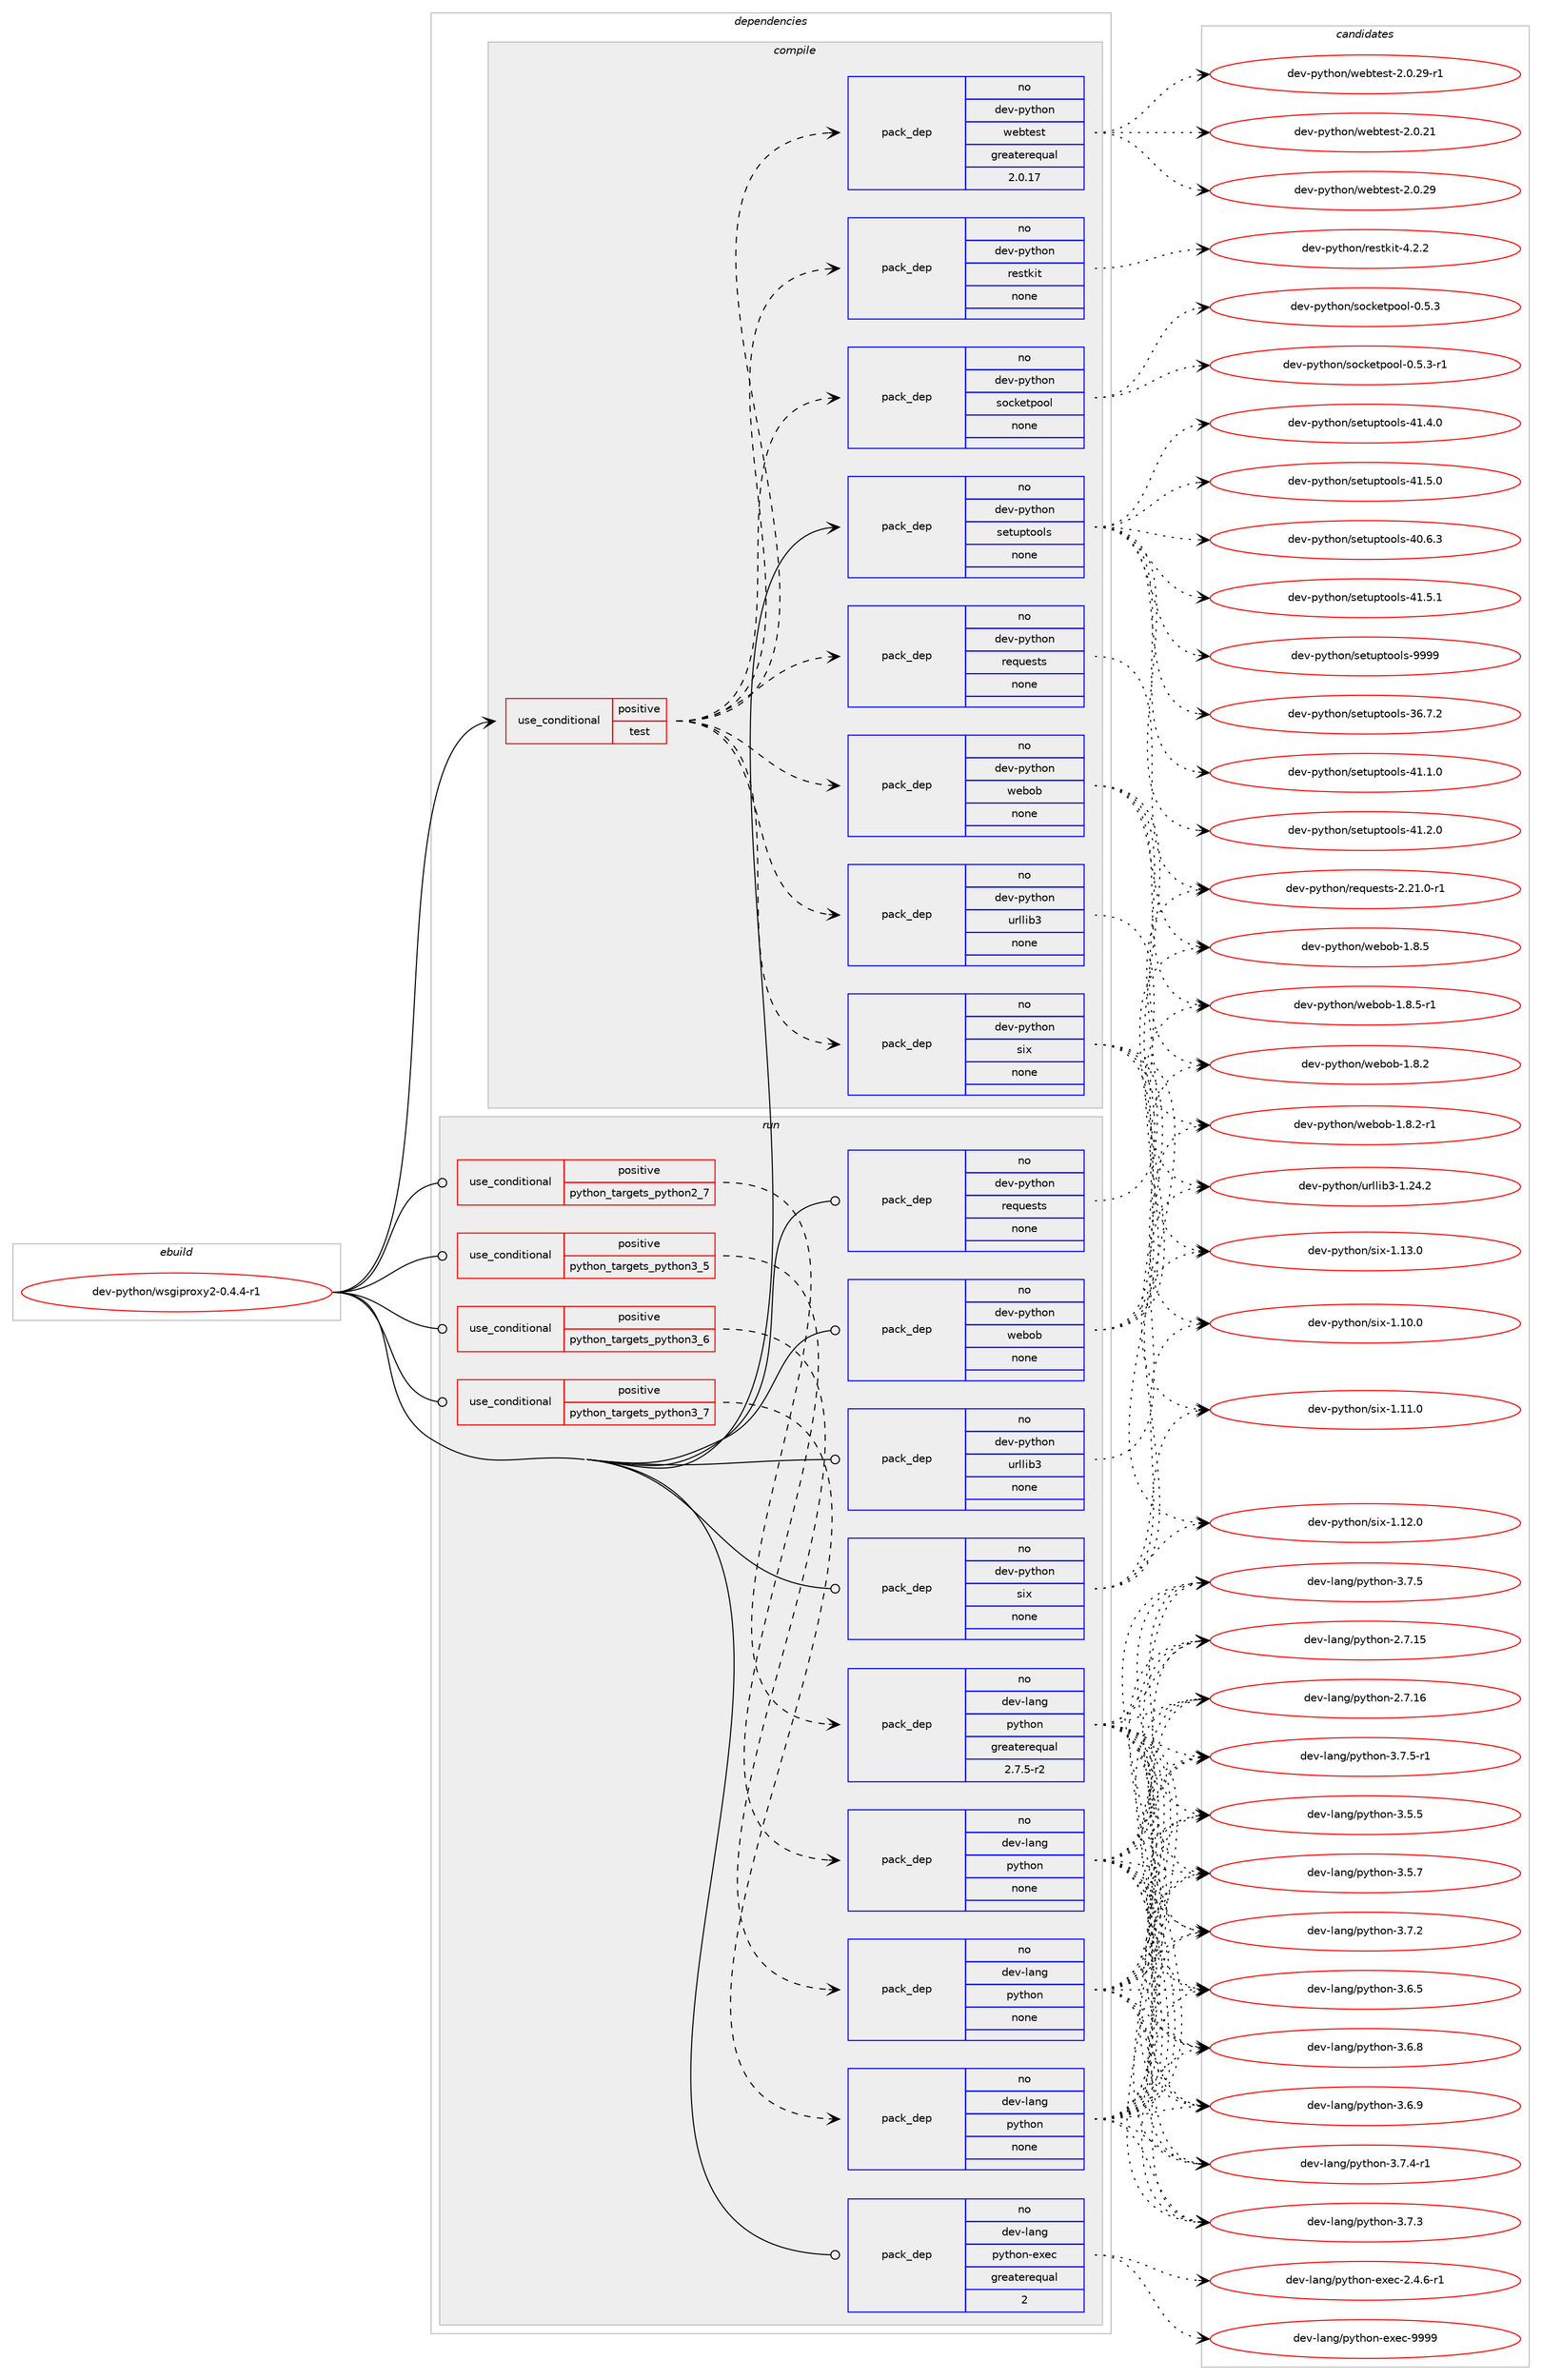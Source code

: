 digraph prolog {

# *************
# Graph options
# *************

newrank=true;
concentrate=true;
compound=true;
graph [rankdir=LR,fontname=Helvetica,fontsize=10,ranksep=1.5];#, ranksep=2.5, nodesep=0.2];
edge  [arrowhead=vee];
node  [fontname=Helvetica,fontsize=10];

# **********
# The ebuild
# **********

subgraph cluster_leftcol {
color=gray;
rank=same;
label=<<i>ebuild</i>>;
id [label="dev-python/wsgiproxy2-0.4.4-r1", color=red, width=4, href="../dev-python/wsgiproxy2-0.4.4-r1.svg"];
}

# ****************
# The dependencies
# ****************

subgraph cluster_midcol {
color=gray;
label=<<i>dependencies</i>>;
subgraph cluster_compile {
fillcolor="#eeeeee";
style=filled;
label=<<i>compile</i>>;
subgraph cond151573 {
dependency644256 [label=<<TABLE BORDER="0" CELLBORDER="1" CELLSPACING="0" CELLPADDING="4"><TR><TD ROWSPAN="3" CELLPADDING="10">use_conditional</TD></TR><TR><TD>positive</TD></TR><TR><TD>test</TD></TR></TABLE>>, shape=none, color=red];
subgraph pack480794 {
dependency644257 [label=<<TABLE BORDER="0" CELLBORDER="1" CELLSPACING="0" CELLPADDING="4" WIDTH="220"><TR><TD ROWSPAN="6" CELLPADDING="30">pack_dep</TD></TR><TR><TD WIDTH="110">no</TD></TR><TR><TD>dev-python</TD></TR><TR><TD>urllib3</TD></TR><TR><TD>none</TD></TR><TR><TD></TD></TR></TABLE>>, shape=none, color=blue];
}
dependency644256:e -> dependency644257:w [weight=20,style="dashed",arrowhead="vee"];
subgraph pack480795 {
dependency644258 [label=<<TABLE BORDER="0" CELLBORDER="1" CELLSPACING="0" CELLPADDING="4" WIDTH="220"><TR><TD ROWSPAN="6" CELLPADDING="30">pack_dep</TD></TR><TR><TD WIDTH="110">no</TD></TR><TR><TD>dev-python</TD></TR><TR><TD>requests</TD></TR><TR><TD>none</TD></TR><TR><TD></TD></TR></TABLE>>, shape=none, color=blue];
}
dependency644256:e -> dependency644258:w [weight=20,style="dashed",arrowhead="vee"];
subgraph pack480796 {
dependency644259 [label=<<TABLE BORDER="0" CELLBORDER="1" CELLSPACING="0" CELLPADDING="4" WIDTH="220"><TR><TD ROWSPAN="6" CELLPADDING="30">pack_dep</TD></TR><TR><TD WIDTH="110">no</TD></TR><TR><TD>dev-python</TD></TR><TR><TD>webob</TD></TR><TR><TD>none</TD></TR><TR><TD></TD></TR></TABLE>>, shape=none, color=blue];
}
dependency644256:e -> dependency644259:w [weight=20,style="dashed",arrowhead="vee"];
subgraph pack480797 {
dependency644260 [label=<<TABLE BORDER="0" CELLBORDER="1" CELLSPACING="0" CELLPADDING="4" WIDTH="220"><TR><TD ROWSPAN="6" CELLPADDING="30">pack_dep</TD></TR><TR><TD WIDTH="110">no</TD></TR><TR><TD>dev-python</TD></TR><TR><TD>six</TD></TR><TR><TD>none</TD></TR><TR><TD></TD></TR></TABLE>>, shape=none, color=blue];
}
dependency644256:e -> dependency644260:w [weight=20,style="dashed",arrowhead="vee"];
subgraph pack480798 {
dependency644261 [label=<<TABLE BORDER="0" CELLBORDER="1" CELLSPACING="0" CELLPADDING="4" WIDTH="220"><TR><TD ROWSPAN="6" CELLPADDING="30">pack_dep</TD></TR><TR><TD WIDTH="110">no</TD></TR><TR><TD>dev-python</TD></TR><TR><TD>webtest</TD></TR><TR><TD>greaterequal</TD></TR><TR><TD>2.0.17</TD></TR></TABLE>>, shape=none, color=blue];
}
dependency644256:e -> dependency644261:w [weight=20,style="dashed",arrowhead="vee"];
subgraph pack480799 {
dependency644262 [label=<<TABLE BORDER="0" CELLBORDER="1" CELLSPACING="0" CELLPADDING="4" WIDTH="220"><TR><TD ROWSPAN="6" CELLPADDING="30">pack_dep</TD></TR><TR><TD WIDTH="110">no</TD></TR><TR><TD>dev-python</TD></TR><TR><TD>socketpool</TD></TR><TR><TD>none</TD></TR><TR><TD></TD></TR></TABLE>>, shape=none, color=blue];
}
dependency644256:e -> dependency644262:w [weight=20,style="dashed",arrowhead="vee"];
subgraph pack480800 {
dependency644263 [label=<<TABLE BORDER="0" CELLBORDER="1" CELLSPACING="0" CELLPADDING="4" WIDTH="220"><TR><TD ROWSPAN="6" CELLPADDING="30">pack_dep</TD></TR><TR><TD WIDTH="110">no</TD></TR><TR><TD>dev-python</TD></TR><TR><TD>restkit</TD></TR><TR><TD>none</TD></TR><TR><TD></TD></TR></TABLE>>, shape=none, color=blue];
}
dependency644256:e -> dependency644263:w [weight=20,style="dashed",arrowhead="vee"];
}
id:e -> dependency644256:w [weight=20,style="solid",arrowhead="vee"];
subgraph pack480801 {
dependency644264 [label=<<TABLE BORDER="0" CELLBORDER="1" CELLSPACING="0" CELLPADDING="4" WIDTH="220"><TR><TD ROWSPAN="6" CELLPADDING="30">pack_dep</TD></TR><TR><TD WIDTH="110">no</TD></TR><TR><TD>dev-python</TD></TR><TR><TD>setuptools</TD></TR><TR><TD>none</TD></TR><TR><TD></TD></TR></TABLE>>, shape=none, color=blue];
}
id:e -> dependency644264:w [weight=20,style="solid",arrowhead="vee"];
}
subgraph cluster_compileandrun {
fillcolor="#eeeeee";
style=filled;
label=<<i>compile and run</i>>;
}
subgraph cluster_run {
fillcolor="#eeeeee";
style=filled;
label=<<i>run</i>>;
subgraph cond151574 {
dependency644265 [label=<<TABLE BORDER="0" CELLBORDER="1" CELLSPACING="0" CELLPADDING="4"><TR><TD ROWSPAN="3" CELLPADDING="10">use_conditional</TD></TR><TR><TD>positive</TD></TR><TR><TD>python_targets_python2_7</TD></TR></TABLE>>, shape=none, color=red];
subgraph pack480802 {
dependency644266 [label=<<TABLE BORDER="0" CELLBORDER="1" CELLSPACING="0" CELLPADDING="4" WIDTH="220"><TR><TD ROWSPAN="6" CELLPADDING="30">pack_dep</TD></TR><TR><TD WIDTH="110">no</TD></TR><TR><TD>dev-lang</TD></TR><TR><TD>python</TD></TR><TR><TD>greaterequal</TD></TR><TR><TD>2.7.5-r2</TD></TR></TABLE>>, shape=none, color=blue];
}
dependency644265:e -> dependency644266:w [weight=20,style="dashed",arrowhead="vee"];
}
id:e -> dependency644265:w [weight=20,style="solid",arrowhead="odot"];
subgraph cond151575 {
dependency644267 [label=<<TABLE BORDER="0" CELLBORDER="1" CELLSPACING="0" CELLPADDING="4"><TR><TD ROWSPAN="3" CELLPADDING="10">use_conditional</TD></TR><TR><TD>positive</TD></TR><TR><TD>python_targets_python3_5</TD></TR></TABLE>>, shape=none, color=red];
subgraph pack480803 {
dependency644268 [label=<<TABLE BORDER="0" CELLBORDER="1" CELLSPACING="0" CELLPADDING="4" WIDTH="220"><TR><TD ROWSPAN="6" CELLPADDING="30">pack_dep</TD></TR><TR><TD WIDTH="110">no</TD></TR><TR><TD>dev-lang</TD></TR><TR><TD>python</TD></TR><TR><TD>none</TD></TR><TR><TD></TD></TR></TABLE>>, shape=none, color=blue];
}
dependency644267:e -> dependency644268:w [weight=20,style="dashed",arrowhead="vee"];
}
id:e -> dependency644267:w [weight=20,style="solid",arrowhead="odot"];
subgraph cond151576 {
dependency644269 [label=<<TABLE BORDER="0" CELLBORDER="1" CELLSPACING="0" CELLPADDING="4"><TR><TD ROWSPAN="3" CELLPADDING="10">use_conditional</TD></TR><TR><TD>positive</TD></TR><TR><TD>python_targets_python3_6</TD></TR></TABLE>>, shape=none, color=red];
subgraph pack480804 {
dependency644270 [label=<<TABLE BORDER="0" CELLBORDER="1" CELLSPACING="0" CELLPADDING="4" WIDTH="220"><TR><TD ROWSPAN="6" CELLPADDING="30">pack_dep</TD></TR><TR><TD WIDTH="110">no</TD></TR><TR><TD>dev-lang</TD></TR><TR><TD>python</TD></TR><TR><TD>none</TD></TR><TR><TD></TD></TR></TABLE>>, shape=none, color=blue];
}
dependency644269:e -> dependency644270:w [weight=20,style="dashed",arrowhead="vee"];
}
id:e -> dependency644269:w [weight=20,style="solid",arrowhead="odot"];
subgraph cond151577 {
dependency644271 [label=<<TABLE BORDER="0" CELLBORDER="1" CELLSPACING="0" CELLPADDING="4"><TR><TD ROWSPAN="3" CELLPADDING="10">use_conditional</TD></TR><TR><TD>positive</TD></TR><TR><TD>python_targets_python3_7</TD></TR></TABLE>>, shape=none, color=red];
subgraph pack480805 {
dependency644272 [label=<<TABLE BORDER="0" CELLBORDER="1" CELLSPACING="0" CELLPADDING="4" WIDTH="220"><TR><TD ROWSPAN="6" CELLPADDING="30">pack_dep</TD></TR><TR><TD WIDTH="110">no</TD></TR><TR><TD>dev-lang</TD></TR><TR><TD>python</TD></TR><TR><TD>none</TD></TR><TR><TD></TD></TR></TABLE>>, shape=none, color=blue];
}
dependency644271:e -> dependency644272:w [weight=20,style="dashed",arrowhead="vee"];
}
id:e -> dependency644271:w [weight=20,style="solid",arrowhead="odot"];
subgraph pack480806 {
dependency644273 [label=<<TABLE BORDER="0" CELLBORDER="1" CELLSPACING="0" CELLPADDING="4" WIDTH="220"><TR><TD ROWSPAN="6" CELLPADDING="30">pack_dep</TD></TR><TR><TD WIDTH="110">no</TD></TR><TR><TD>dev-lang</TD></TR><TR><TD>python-exec</TD></TR><TR><TD>greaterequal</TD></TR><TR><TD>2</TD></TR></TABLE>>, shape=none, color=blue];
}
id:e -> dependency644273:w [weight=20,style="solid",arrowhead="odot"];
subgraph pack480807 {
dependency644274 [label=<<TABLE BORDER="0" CELLBORDER="1" CELLSPACING="0" CELLPADDING="4" WIDTH="220"><TR><TD ROWSPAN="6" CELLPADDING="30">pack_dep</TD></TR><TR><TD WIDTH="110">no</TD></TR><TR><TD>dev-python</TD></TR><TR><TD>requests</TD></TR><TR><TD>none</TD></TR><TR><TD></TD></TR></TABLE>>, shape=none, color=blue];
}
id:e -> dependency644274:w [weight=20,style="solid",arrowhead="odot"];
subgraph pack480808 {
dependency644275 [label=<<TABLE BORDER="0" CELLBORDER="1" CELLSPACING="0" CELLPADDING="4" WIDTH="220"><TR><TD ROWSPAN="6" CELLPADDING="30">pack_dep</TD></TR><TR><TD WIDTH="110">no</TD></TR><TR><TD>dev-python</TD></TR><TR><TD>six</TD></TR><TR><TD>none</TD></TR><TR><TD></TD></TR></TABLE>>, shape=none, color=blue];
}
id:e -> dependency644275:w [weight=20,style="solid",arrowhead="odot"];
subgraph pack480809 {
dependency644276 [label=<<TABLE BORDER="0" CELLBORDER="1" CELLSPACING="0" CELLPADDING="4" WIDTH="220"><TR><TD ROWSPAN="6" CELLPADDING="30">pack_dep</TD></TR><TR><TD WIDTH="110">no</TD></TR><TR><TD>dev-python</TD></TR><TR><TD>urllib3</TD></TR><TR><TD>none</TD></TR><TR><TD></TD></TR></TABLE>>, shape=none, color=blue];
}
id:e -> dependency644276:w [weight=20,style="solid",arrowhead="odot"];
subgraph pack480810 {
dependency644277 [label=<<TABLE BORDER="0" CELLBORDER="1" CELLSPACING="0" CELLPADDING="4" WIDTH="220"><TR><TD ROWSPAN="6" CELLPADDING="30">pack_dep</TD></TR><TR><TD WIDTH="110">no</TD></TR><TR><TD>dev-python</TD></TR><TR><TD>webob</TD></TR><TR><TD>none</TD></TR><TR><TD></TD></TR></TABLE>>, shape=none, color=blue];
}
id:e -> dependency644277:w [weight=20,style="solid",arrowhead="odot"];
}
}

# **************
# The candidates
# **************

subgraph cluster_choices {
rank=same;
color=gray;
label=<<i>candidates</i>>;

subgraph choice480794 {
color=black;
nodesep=1;
choice1001011184511212111610411111047117114108108105985145494650524650 [label="dev-python/urllib3-1.24.2", color=red, width=4,href="../dev-python/urllib3-1.24.2.svg"];
dependency644257:e -> choice1001011184511212111610411111047117114108108105985145494650524650:w [style=dotted,weight="100"];
}
subgraph choice480795 {
color=black;
nodesep=1;
choice1001011184511212111610411111047114101113117101115116115455046504946484511449 [label="dev-python/requests-2.21.0-r1", color=red, width=4,href="../dev-python/requests-2.21.0-r1.svg"];
dependency644258:e -> choice1001011184511212111610411111047114101113117101115116115455046504946484511449:w [style=dotted,weight="100"];
}
subgraph choice480796 {
color=black;
nodesep=1;
choice10010111845112121116104111110471191019811198454946564650 [label="dev-python/webob-1.8.2", color=red, width=4,href="../dev-python/webob-1.8.2.svg"];
choice100101118451121211161041111104711910198111984549465646504511449 [label="dev-python/webob-1.8.2-r1", color=red, width=4,href="../dev-python/webob-1.8.2-r1.svg"];
choice10010111845112121116104111110471191019811198454946564653 [label="dev-python/webob-1.8.5", color=red, width=4,href="../dev-python/webob-1.8.5.svg"];
choice100101118451121211161041111104711910198111984549465646534511449 [label="dev-python/webob-1.8.5-r1", color=red, width=4,href="../dev-python/webob-1.8.5-r1.svg"];
dependency644259:e -> choice10010111845112121116104111110471191019811198454946564650:w [style=dotted,weight="100"];
dependency644259:e -> choice100101118451121211161041111104711910198111984549465646504511449:w [style=dotted,weight="100"];
dependency644259:e -> choice10010111845112121116104111110471191019811198454946564653:w [style=dotted,weight="100"];
dependency644259:e -> choice100101118451121211161041111104711910198111984549465646534511449:w [style=dotted,weight="100"];
}
subgraph choice480797 {
color=black;
nodesep=1;
choice100101118451121211161041111104711510512045494649484648 [label="dev-python/six-1.10.0", color=red, width=4,href="../dev-python/six-1.10.0.svg"];
choice100101118451121211161041111104711510512045494649494648 [label="dev-python/six-1.11.0", color=red, width=4,href="../dev-python/six-1.11.0.svg"];
choice100101118451121211161041111104711510512045494649504648 [label="dev-python/six-1.12.0", color=red, width=4,href="../dev-python/six-1.12.0.svg"];
choice100101118451121211161041111104711510512045494649514648 [label="dev-python/six-1.13.0", color=red, width=4,href="../dev-python/six-1.13.0.svg"];
dependency644260:e -> choice100101118451121211161041111104711510512045494649484648:w [style=dotted,weight="100"];
dependency644260:e -> choice100101118451121211161041111104711510512045494649494648:w [style=dotted,weight="100"];
dependency644260:e -> choice100101118451121211161041111104711510512045494649504648:w [style=dotted,weight="100"];
dependency644260:e -> choice100101118451121211161041111104711510512045494649514648:w [style=dotted,weight="100"];
}
subgraph choice480798 {
color=black;
nodesep=1;
choice10010111845112121116104111110471191019811610111511645504648465049 [label="dev-python/webtest-2.0.21", color=red, width=4,href="../dev-python/webtest-2.0.21.svg"];
choice10010111845112121116104111110471191019811610111511645504648465057 [label="dev-python/webtest-2.0.29", color=red, width=4,href="../dev-python/webtest-2.0.29.svg"];
choice100101118451121211161041111104711910198116101115116455046484650574511449 [label="dev-python/webtest-2.0.29-r1", color=red, width=4,href="../dev-python/webtest-2.0.29-r1.svg"];
dependency644261:e -> choice10010111845112121116104111110471191019811610111511645504648465049:w [style=dotted,weight="100"];
dependency644261:e -> choice10010111845112121116104111110471191019811610111511645504648465057:w [style=dotted,weight="100"];
dependency644261:e -> choice100101118451121211161041111104711910198116101115116455046484650574511449:w [style=dotted,weight="100"];
}
subgraph choice480799 {
color=black;
nodesep=1;
choice100101118451121211161041111104711511199107101116112111111108454846534651 [label="dev-python/socketpool-0.5.3", color=red, width=4,href="../dev-python/socketpool-0.5.3.svg"];
choice1001011184511212111610411111047115111991071011161121111111084548465346514511449 [label="dev-python/socketpool-0.5.3-r1", color=red, width=4,href="../dev-python/socketpool-0.5.3-r1.svg"];
dependency644262:e -> choice100101118451121211161041111104711511199107101116112111111108454846534651:w [style=dotted,weight="100"];
dependency644262:e -> choice1001011184511212111610411111047115111991071011161121111111084548465346514511449:w [style=dotted,weight="100"];
}
subgraph choice480800 {
color=black;
nodesep=1;
choice1001011184511212111610411111047114101115116107105116455246504650 [label="dev-python/restkit-4.2.2", color=red, width=4,href="../dev-python/restkit-4.2.2.svg"];
dependency644263:e -> choice1001011184511212111610411111047114101115116107105116455246504650:w [style=dotted,weight="100"];
}
subgraph choice480801 {
color=black;
nodesep=1;
choice100101118451121211161041111104711510111611711211611111110811545515446554650 [label="dev-python/setuptools-36.7.2", color=red, width=4,href="../dev-python/setuptools-36.7.2.svg"];
choice100101118451121211161041111104711510111611711211611111110811545524846544651 [label="dev-python/setuptools-40.6.3", color=red, width=4,href="../dev-python/setuptools-40.6.3.svg"];
choice100101118451121211161041111104711510111611711211611111110811545524946494648 [label="dev-python/setuptools-41.1.0", color=red, width=4,href="../dev-python/setuptools-41.1.0.svg"];
choice100101118451121211161041111104711510111611711211611111110811545524946504648 [label="dev-python/setuptools-41.2.0", color=red, width=4,href="../dev-python/setuptools-41.2.0.svg"];
choice100101118451121211161041111104711510111611711211611111110811545524946524648 [label="dev-python/setuptools-41.4.0", color=red, width=4,href="../dev-python/setuptools-41.4.0.svg"];
choice100101118451121211161041111104711510111611711211611111110811545524946534648 [label="dev-python/setuptools-41.5.0", color=red, width=4,href="../dev-python/setuptools-41.5.0.svg"];
choice100101118451121211161041111104711510111611711211611111110811545524946534649 [label="dev-python/setuptools-41.5.1", color=red, width=4,href="../dev-python/setuptools-41.5.1.svg"];
choice10010111845112121116104111110471151011161171121161111111081154557575757 [label="dev-python/setuptools-9999", color=red, width=4,href="../dev-python/setuptools-9999.svg"];
dependency644264:e -> choice100101118451121211161041111104711510111611711211611111110811545515446554650:w [style=dotted,weight="100"];
dependency644264:e -> choice100101118451121211161041111104711510111611711211611111110811545524846544651:w [style=dotted,weight="100"];
dependency644264:e -> choice100101118451121211161041111104711510111611711211611111110811545524946494648:w [style=dotted,weight="100"];
dependency644264:e -> choice100101118451121211161041111104711510111611711211611111110811545524946504648:w [style=dotted,weight="100"];
dependency644264:e -> choice100101118451121211161041111104711510111611711211611111110811545524946524648:w [style=dotted,weight="100"];
dependency644264:e -> choice100101118451121211161041111104711510111611711211611111110811545524946534648:w [style=dotted,weight="100"];
dependency644264:e -> choice100101118451121211161041111104711510111611711211611111110811545524946534649:w [style=dotted,weight="100"];
dependency644264:e -> choice10010111845112121116104111110471151011161171121161111111081154557575757:w [style=dotted,weight="100"];
}
subgraph choice480802 {
color=black;
nodesep=1;
choice10010111845108971101034711212111610411111045504655464953 [label="dev-lang/python-2.7.15", color=red, width=4,href="../dev-lang/python-2.7.15.svg"];
choice10010111845108971101034711212111610411111045504655464954 [label="dev-lang/python-2.7.16", color=red, width=4,href="../dev-lang/python-2.7.16.svg"];
choice100101118451089711010347112121116104111110455146534653 [label="dev-lang/python-3.5.5", color=red, width=4,href="../dev-lang/python-3.5.5.svg"];
choice100101118451089711010347112121116104111110455146534655 [label="dev-lang/python-3.5.7", color=red, width=4,href="../dev-lang/python-3.5.7.svg"];
choice100101118451089711010347112121116104111110455146544653 [label="dev-lang/python-3.6.5", color=red, width=4,href="../dev-lang/python-3.6.5.svg"];
choice100101118451089711010347112121116104111110455146544656 [label="dev-lang/python-3.6.8", color=red, width=4,href="../dev-lang/python-3.6.8.svg"];
choice100101118451089711010347112121116104111110455146544657 [label="dev-lang/python-3.6.9", color=red, width=4,href="../dev-lang/python-3.6.9.svg"];
choice100101118451089711010347112121116104111110455146554650 [label="dev-lang/python-3.7.2", color=red, width=4,href="../dev-lang/python-3.7.2.svg"];
choice100101118451089711010347112121116104111110455146554651 [label="dev-lang/python-3.7.3", color=red, width=4,href="../dev-lang/python-3.7.3.svg"];
choice1001011184510897110103471121211161041111104551465546524511449 [label="dev-lang/python-3.7.4-r1", color=red, width=4,href="../dev-lang/python-3.7.4-r1.svg"];
choice100101118451089711010347112121116104111110455146554653 [label="dev-lang/python-3.7.5", color=red, width=4,href="../dev-lang/python-3.7.5.svg"];
choice1001011184510897110103471121211161041111104551465546534511449 [label="dev-lang/python-3.7.5-r1", color=red, width=4,href="../dev-lang/python-3.7.5-r1.svg"];
dependency644266:e -> choice10010111845108971101034711212111610411111045504655464953:w [style=dotted,weight="100"];
dependency644266:e -> choice10010111845108971101034711212111610411111045504655464954:w [style=dotted,weight="100"];
dependency644266:e -> choice100101118451089711010347112121116104111110455146534653:w [style=dotted,weight="100"];
dependency644266:e -> choice100101118451089711010347112121116104111110455146534655:w [style=dotted,weight="100"];
dependency644266:e -> choice100101118451089711010347112121116104111110455146544653:w [style=dotted,weight="100"];
dependency644266:e -> choice100101118451089711010347112121116104111110455146544656:w [style=dotted,weight="100"];
dependency644266:e -> choice100101118451089711010347112121116104111110455146544657:w [style=dotted,weight="100"];
dependency644266:e -> choice100101118451089711010347112121116104111110455146554650:w [style=dotted,weight="100"];
dependency644266:e -> choice100101118451089711010347112121116104111110455146554651:w [style=dotted,weight="100"];
dependency644266:e -> choice1001011184510897110103471121211161041111104551465546524511449:w [style=dotted,weight="100"];
dependency644266:e -> choice100101118451089711010347112121116104111110455146554653:w [style=dotted,weight="100"];
dependency644266:e -> choice1001011184510897110103471121211161041111104551465546534511449:w [style=dotted,weight="100"];
}
subgraph choice480803 {
color=black;
nodesep=1;
choice10010111845108971101034711212111610411111045504655464953 [label="dev-lang/python-2.7.15", color=red, width=4,href="../dev-lang/python-2.7.15.svg"];
choice10010111845108971101034711212111610411111045504655464954 [label="dev-lang/python-2.7.16", color=red, width=4,href="../dev-lang/python-2.7.16.svg"];
choice100101118451089711010347112121116104111110455146534653 [label="dev-lang/python-3.5.5", color=red, width=4,href="../dev-lang/python-3.5.5.svg"];
choice100101118451089711010347112121116104111110455146534655 [label="dev-lang/python-3.5.7", color=red, width=4,href="../dev-lang/python-3.5.7.svg"];
choice100101118451089711010347112121116104111110455146544653 [label="dev-lang/python-3.6.5", color=red, width=4,href="../dev-lang/python-3.6.5.svg"];
choice100101118451089711010347112121116104111110455146544656 [label="dev-lang/python-3.6.8", color=red, width=4,href="../dev-lang/python-3.6.8.svg"];
choice100101118451089711010347112121116104111110455146544657 [label="dev-lang/python-3.6.9", color=red, width=4,href="../dev-lang/python-3.6.9.svg"];
choice100101118451089711010347112121116104111110455146554650 [label="dev-lang/python-3.7.2", color=red, width=4,href="../dev-lang/python-3.7.2.svg"];
choice100101118451089711010347112121116104111110455146554651 [label="dev-lang/python-3.7.3", color=red, width=4,href="../dev-lang/python-3.7.3.svg"];
choice1001011184510897110103471121211161041111104551465546524511449 [label="dev-lang/python-3.7.4-r1", color=red, width=4,href="../dev-lang/python-3.7.4-r1.svg"];
choice100101118451089711010347112121116104111110455146554653 [label="dev-lang/python-3.7.5", color=red, width=4,href="../dev-lang/python-3.7.5.svg"];
choice1001011184510897110103471121211161041111104551465546534511449 [label="dev-lang/python-3.7.5-r1", color=red, width=4,href="../dev-lang/python-3.7.5-r1.svg"];
dependency644268:e -> choice10010111845108971101034711212111610411111045504655464953:w [style=dotted,weight="100"];
dependency644268:e -> choice10010111845108971101034711212111610411111045504655464954:w [style=dotted,weight="100"];
dependency644268:e -> choice100101118451089711010347112121116104111110455146534653:w [style=dotted,weight="100"];
dependency644268:e -> choice100101118451089711010347112121116104111110455146534655:w [style=dotted,weight="100"];
dependency644268:e -> choice100101118451089711010347112121116104111110455146544653:w [style=dotted,weight="100"];
dependency644268:e -> choice100101118451089711010347112121116104111110455146544656:w [style=dotted,weight="100"];
dependency644268:e -> choice100101118451089711010347112121116104111110455146544657:w [style=dotted,weight="100"];
dependency644268:e -> choice100101118451089711010347112121116104111110455146554650:w [style=dotted,weight="100"];
dependency644268:e -> choice100101118451089711010347112121116104111110455146554651:w [style=dotted,weight="100"];
dependency644268:e -> choice1001011184510897110103471121211161041111104551465546524511449:w [style=dotted,weight="100"];
dependency644268:e -> choice100101118451089711010347112121116104111110455146554653:w [style=dotted,weight="100"];
dependency644268:e -> choice1001011184510897110103471121211161041111104551465546534511449:w [style=dotted,weight="100"];
}
subgraph choice480804 {
color=black;
nodesep=1;
choice10010111845108971101034711212111610411111045504655464953 [label="dev-lang/python-2.7.15", color=red, width=4,href="../dev-lang/python-2.7.15.svg"];
choice10010111845108971101034711212111610411111045504655464954 [label="dev-lang/python-2.7.16", color=red, width=4,href="../dev-lang/python-2.7.16.svg"];
choice100101118451089711010347112121116104111110455146534653 [label="dev-lang/python-3.5.5", color=red, width=4,href="../dev-lang/python-3.5.5.svg"];
choice100101118451089711010347112121116104111110455146534655 [label="dev-lang/python-3.5.7", color=red, width=4,href="../dev-lang/python-3.5.7.svg"];
choice100101118451089711010347112121116104111110455146544653 [label="dev-lang/python-3.6.5", color=red, width=4,href="../dev-lang/python-3.6.5.svg"];
choice100101118451089711010347112121116104111110455146544656 [label="dev-lang/python-3.6.8", color=red, width=4,href="../dev-lang/python-3.6.8.svg"];
choice100101118451089711010347112121116104111110455146544657 [label="dev-lang/python-3.6.9", color=red, width=4,href="../dev-lang/python-3.6.9.svg"];
choice100101118451089711010347112121116104111110455146554650 [label="dev-lang/python-3.7.2", color=red, width=4,href="../dev-lang/python-3.7.2.svg"];
choice100101118451089711010347112121116104111110455146554651 [label="dev-lang/python-3.7.3", color=red, width=4,href="../dev-lang/python-3.7.3.svg"];
choice1001011184510897110103471121211161041111104551465546524511449 [label="dev-lang/python-3.7.4-r1", color=red, width=4,href="../dev-lang/python-3.7.4-r1.svg"];
choice100101118451089711010347112121116104111110455146554653 [label="dev-lang/python-3.7.5", color=red, width=4,href="../dev-lang/python-3.7.5.svg"];
choice1001011184510897110103471121211161041111104551465546534511449 [label="dev-lang/python-3.7.5-r1", color=red, width=4,href="../dev-lang/python-3.7.5-r1.svg"];
dependency644270:e -> choice10010111845108971101034711212111610411111045504655464953:w [style=dotted,weight="100"];
dependency644270:e -> choice10010111845108971101034711212111610411111045504655464954:w [style=dotted,weight="100"];
dependency644270:e -> choice100101118451089711010347112121116104111110455146534653:w [style=dotted,weight="100"];
dependency644270:e -> choice100101118451089711010347112121116104111110455146534655:w [style=dotted,weight="100"];
dependency644270:e -> choice100101118451089711010347112121116104111110455146544653:w [style=dotted,weight="100"];
dependency644270:e -> choice100101118451089711010347112121116104111110455146544656:w [style=dotted,weight="100"];
dependency644270:e -> choice100101118451089711010347112121116104111110455146544657:w [style=dotted,weight="100"];
dependency644270:e -> choice100101118451089711010347112121116104111110455146554650:w [style=dotted,weight="100"];
dependency644270:e -> choice100101118451089711010347112121116104111110455146554651:w [style=dotted,weight="100"];
dependency644270:e -> choice1001011184510897110103471121211161041111104551465546524511449:w [style=dotted,weight="100"];
dependency644270:e -> choice100101118451089711010347112121116104111110455146554653:w [style=dotted,weight="100"];
dependency644270:e -> choice1001011184510897110103471121211161041111104551465546534511449:w [style=dotted,weight="100"];
}
subgraph choice480805 {
color=black;
nodesep=1;
choice10010111845108971101034711212111610411111045504655464953 [label="dev-lang/python-2.7.15", color=red, width=4,href="../dev-lang/python-2.7.15.svg"];
choice10010111845108971101034711212111610411111045504655464954 [label="dev-lang/python-2.7.16", color=red, width=4,href="../dev-lang/python-2.7.16.svg"];
choice100101118451089711010347112121116104111110455146534653 [label="dev-lang/python-3.5.5", color=red, width=4,href="../dev-lang/python-3.5.5.svg"];
choice100101118451089711010347112121116104111110455146534655 [label="dev-lang/python-3.5.7", color=red, width=4,href="../dev-lang/python-3.5.7.svg"];
choice100101118451089711010347112121116104111110455146544653 [label="dev-lang/python-3.6.5", color=red, width=4,href="../dev-lang/python-3.6.5.svg"];
choice100101118451089711010347112121116104111110455146544656 [label="dev-lang/python-3.6.8", color=red, width=4,href="../dev-lang/python-3.6.8.svg"];
choice100101118451089711010347112121116104111110455146544657 [label="dev-lang/python-3.6.9", color=red, width=4,href="../dev-lang/python-3.6.9.svg"];
choice100101118451089711010347112121116104111110455146554650 [label="dev-lang/python-3.7.2", color=red, width=4,href="../dev-lang/python-3.7.2.svg"];
choice100101118451089711010347112121116104111110455146554651 [label="dev-lang/python-3.7.3", color=red, width=4,href="../dev-lang/python-3.7.3.svg"];
choice1001011184510897110103471121211161041111104551465546524511449 [label="dev-lang/python-3.7.4-r1", color=red, width=4,href="../dev-lang/python-3.7.4-r1.svg"];
choice100101118451089711010347112121116104111110455146554653 [label="dev-lang/python-3.7.5", color=red, width=4,href="../dev-lang/python-3.7.5.svg"];
choice1001011184510897110103471121211161041111104551465546534511449 [label="dev-lang/python-3.7.5-r1", color=red, width=4,href="../dev-lang/python-3.7.5-r1.svg"];
dependency644272:e -> choice10010111845108971101034711212111610411111045504655464953:w [style=dotted,weight="100"];
dependency644272:e -> choice10010111845108971101034711212111610411111045504655464954:w [style=dotted,weight="100"];
dependency644272:e -> choice100101118451089711010347112121116104111110455146534653:w [style=dotted,weight="100"];
dependency644272:e -> choice100101118451089711010347112121116104111110455146534655:w [style=dotted,weight="100"];
dependency644272:e -> choice100101118451089711010347112121116104111110455146544653:w [style=dotted,weight="100"];
dependency644272:e -> choice100101118451089711010347112121116104111110455146544656:w [style=dotted,weight="100"];
dependency644272:e -> choice100101118451089711010347112121116104111110455146544657:w [style=dotted,weight="100"];
dependency644272:e -> choice100101118451089711010347112121116104111110455146554650:w [style=dotted,weight="100"];
dependency644272:e -> choice100101118451089711010347112121116104111110455146554651:w [style=dotted,weight="100"];
dependency644272:e -> choice1001011184510897110103471121211161041111104551465546524511449:w [style=dotted,weight="100"];
dependency644272:e -> choice100101118451089711010347112121116104111110455146554653:w [style=dotted,weight="100"];
dependency644272:e -> choice1001011184510897110103471121211161041111104551465546534511449:w [style=dotted,weight="100"];
}
subgraph choice480806 {
color=black;
nodesep=1;
choice10010111845108971101034711212111610411111045101120101994550465246544511449 [label="dev-lang/python-exec-2.4.6-r1", color=red, width=4,href="../dev-lang/python-exec-2.4.6-r1.svg"];
choice10010111845108971101034711212111610411111045101120101994557575757 [label="dev-lang/python-exec-9999", color=red, width=4,href="../dev-lang/python-exec-9999.svg"];
dependency644273:e -> choice10010111845108971101034711212111610411111045101120101994550465246544511449:w [style=dotted,weight="100"];
dependency644273:e -> choice10010111845108971101034711212111610411111045101120101994557575757:w [style=dotted,weight="100"];
}
subgraph choice480807 {
color=black;
nodesep=1;
choice1001011184511212111610411111047114101113117101115116115455046504946484511449 [label="dev-python/requests-2.21.0-r1", color=red, width=4,href="../dev-python/requests-2.21.0-r1.svg"];
dependency644274:e -> choice1001011184511212111610411111047114101113117101115116115455046504946484511449:w [style=dotted,weight="100"];
}
subgraph choice480808 {
color=black;
nodesep=1;
choice100101118451121211161041111104711510512045494649484648 [label="dev-python/six-1.10.0", color=red, width=4,href="../dev-python/six-1.10.0.svg"];
choice100101118451121211161041111104711510512045494649494648 [label="dev-python/six-1.11.0", color=red, width=4,href="../dev-python/six-1.11.0.svg"];
choice100101118451121211161041111104711510512045494649504648 [label="dev-python/six-1.12.0", color=red, width=4,href="../dev-python/six-1.12.0.svg"];
choice100101118451121211161041111104711510512045494649514648 [label="dev-python/six-1.13.0", color=red, width=4,href="../dev-python/six-1.13.0.svg"];
dependency644275:e -> choice100101118451121211161041111104711510512045494649484648:w [style=dotted,weight="100"];
dependency644275:e -> choice100101118451121211161041111104711510512045494649494648:w [style=dotted,weight="100"];
dependency644275:e -> choice100101118451121211161041111104711510512045494649504648:w [style=dotted,weight="100"];
dependency644275:e -> choice100101118451121211161041111104711510512045494649514648:w [style=dotted,weight="100"];
}
subgraph choice480809 {
color=black;
nodesep=1;
choice1001011184511212111610411111047117114108108105985145494650524650 [label="dev-python/urllib3-1.24.2", color=red, width=4,href="../dev-python/urllib3-1.24.2.svg"];
dependency644276:e -> choice1001011184511212111610411111047117114108108105985145494650524650:w [style=dotted,weight="100"];
}
subgraph choice480810 {
color=black;
nodesep=1;
choice10010111845112121116104111110471191019811198454946564650 [label="dev-python/webob-1.8.2", color=red, width=4,href="../dev-python/webob-1.8.2.svg"];
choice100101118451121211161041111104711910198111984549465646504511449 [label="dev-python/webob-1.8.2-r1", color=red, width=4,href="../dev-python/webob-1.8.2-r1.svg"];
choice10010111845112121116104111110471191019811198454946564653 [label="dev-python/webob-1.8.5", color=red, width=4,href="../dev-python/webob-1.8.5.svg"];
choice100101118451121211161041111104711910198111984549465646534511449 [label="dev-python/webob-1.8.5-r1", color=red, width=4,href="../dev-python/webob-1.8.5-r1.svg"];
dependency644277:e -> choice10010111845112121116104111110471191019811198454946564650:w [style=dotted,weight="100"];
dependency644277:e -> choice100101118451121211161041111104711910198111984549465646504511449:w [style=dotted,weight="100"];
dependency644277:e -> choice10010111845112121116104111110471191019811198454946564653:w [style=dotted,weight="100"];
dependency644277:e -> choice100101118451121211161041111104711910198111984549465646534511449:w [style=dotted,weight="100"];
}
}

}
